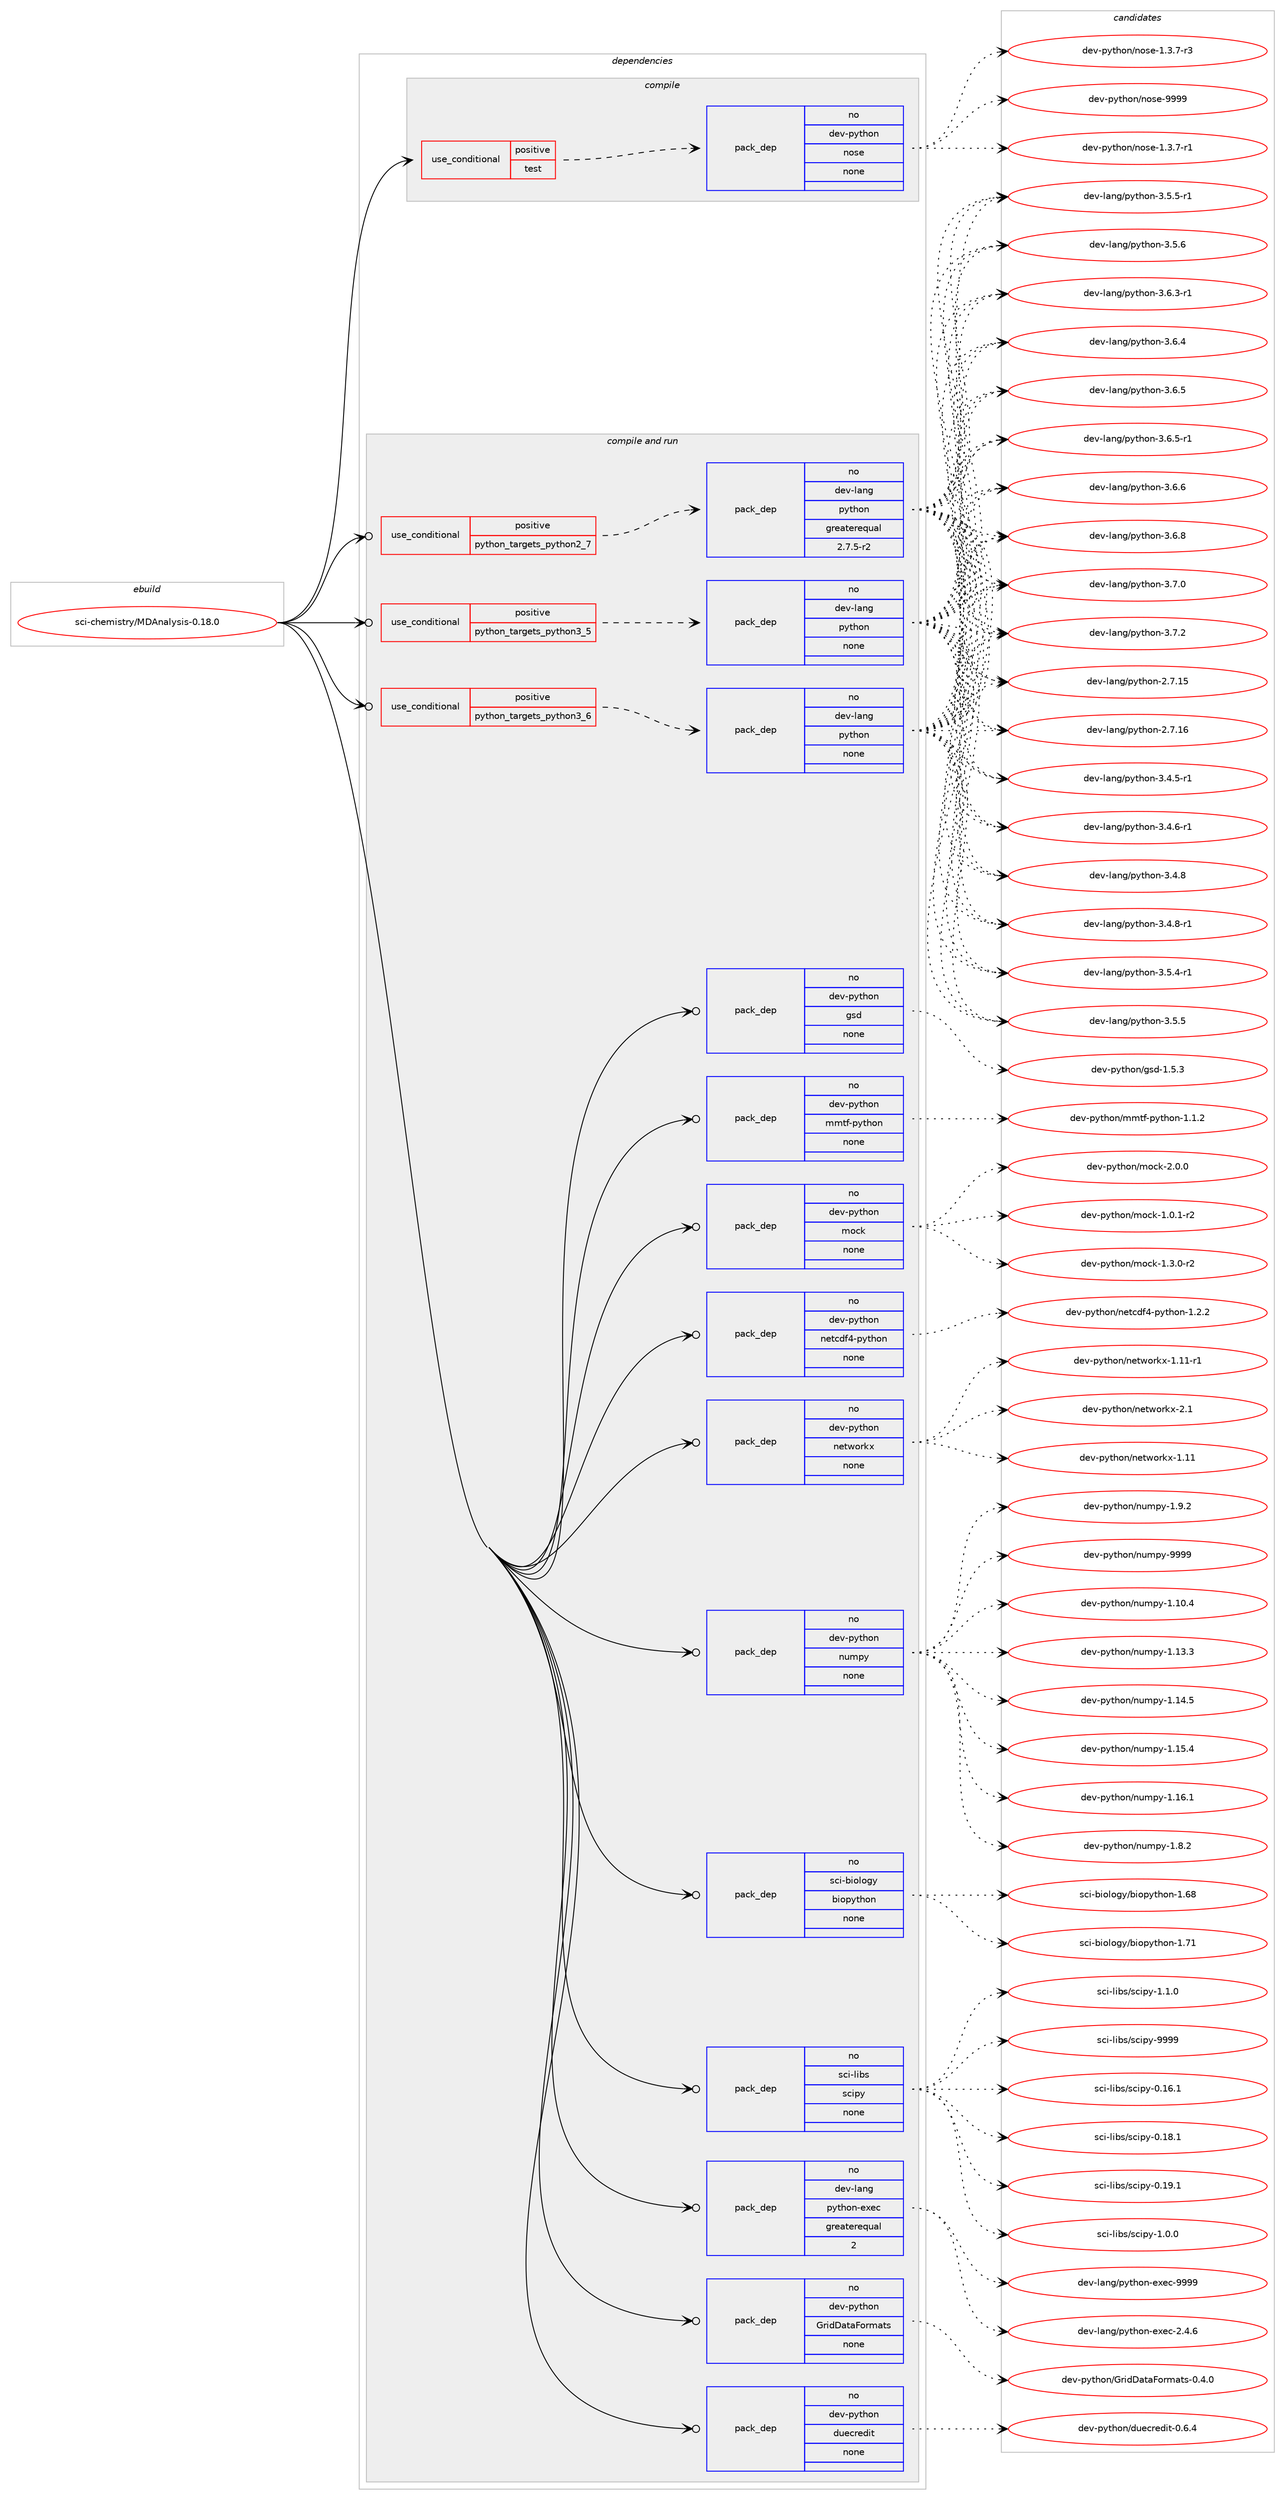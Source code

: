 digraph prolog {

# *************
# Graph options
# *************

newrank=true;
concentrate=true;
compound=true;
graph [rankdir=LR,fontname=Helvetica,fontsize=10,ranksep=1.5];#, ranksep=2.5, nodesep=0.2];
edge  [arrowhead=vee];
node  [fontname=Helvetica,fontsize=10];

# **********
# The ebuild
# **********

subgraph cluster_leftcol {
color=gray;
rank=same;
label=<<i>ebuild</i>>;
id [label="sci-chemistry/MDAnalysis-0.18.0", color=red, width=4, href="../sci-chemistry/MDAnalysis-0.18.0.svg"];
}

# ****************
# The dependencies
# ****************

subgraph cluster_midcol {
color=gray;
label=<<i>dependencies</i>>;
subgraph cluster_compile {
fillcolor="#eeeeee";
style=filled;
label=<<i>compile</i>>;
subgraph cond452248 {
dependency1687334 [label=<<TABLE BORDER="0" CELLBORDER="1" CELLSPACING="0" CELLPADDING="4"><TR><TD ROWSPAN="3" CELLPADDING="10">use_conditional</TD></TR><TR><TD>positive</TD></TR><TR><TD>test</TD></TR></TABLE>>, shape=none, color=red];
subgraph pack1207456 {
dependency1687335 [label=<<TABLE BORDER="0" CELLBORDER="1" CELLSPACING="0" CELLPADDING="4" WIDTH="220"><TR><TD ROWSPAN="6" CELLPADDING="30">pack_dep</TD></TR><TR><TD WIDTH="110">no</TD></TR><TR><TD>dev-python</TD></TR><TR><TD>nose</TD></TR><TR><TD>none</TD></TR><TR><TD></TD></TR></TABLE>>, shape=none, color=blue];
}
dependency1687334:e -> dependency1687335:w [weight=20,style="dashed",arrowhead="vee"];
}
id:e -> dependency1687334:w [weight=20,style="solid",arrowhead="vee"];
}
subgraph cluster_compileandrun {
fillcolor="#eeeeee";
style=filled;
label=<<i>compile and run</i>>;
subgraph cond452249 {
dependency1687336 [label=<<TABLE BORDER="0" CELLBORDER="1" CELLSPACING="0" CELLPADDING="4"><TR><TD ROWSPAN="3" CELLPADDING="10">use_conditional</TD></TR><TR><TD>positive</TD></TR><TR><TD>python_targets_python2_7</TD></TR></TABLE>>, shape=none, color=red];
subgraph pack1207457 {
dependency1687337 [label=<<TABLE BORDER="0" CELLBORDER="1" CELLSPACING="0" CELLPADDING="4" WIDTH="220"><TR><TD ROWSPAN="6" CELLPADDING="30">pack_dep</TD></TR><TR><TD WIDTH="110">no</TD></TR><TR><TD>dev-lang</TD></TR><TR><TD>python</TD></TR><TR><TD>greaterequal</TD></TR><TR><TD>2.7.5-r2</TD></TR></TABLE>>, shape=none, color=blue];
}
dependency1687336:e -> dependency1687337:w [weight=20,style="dashed",arrowhead="vee"];
}
id:e -> dependency1687336:w [weight=20,style="solid",arrowhead="odotvee"];
subgraph cond452250 {
dependency1687338 [label=<<TABLE BORDER="0" CELLBORDER="1" CELLSPACING="0" CELLPADDING="4"><TR><TD ROWSPAN="3" CELLPADDING="10">use_conditional</TD></TR><TR><TD>positive</TD></TR><TR><TD>python_targets_python3_5</TD></TR></TABLE>>, shape=none, color=red];
subgraph pack1207458 {
dependency1687339 [label=<<TABLE BORDER="0" CELLBORDER="1" CELLSPACING="0" CELLPADDING="4" WIDTH="220"><TR><TD ROWSPAN="6" CELLPADDING="30">pack_dep</TD></TR><TR><TD WIDTH="110">no</TD></TR><TR><TD>dev-lang</TD></TR><TR><TD>python</TD></TR><TR><TD>none</TD></TR><TR><TD></TD></TR></TABLE>>, shape=none, color=blue];
}
dependency1687338:e -> dependency1687339:w [weight=20,style="dashed",arrowhead="vee"];
}
id:e -> dependency1687338:w [weight=20,style="solid",arrowhead="odotvee"];
subgraph cond452251 {
dependency1687340 [label=<<TABLE BORDER="0" CELLBORDER="1" CELLSPACING="0" CELLPADDING="4"><TR><TD ROWSPAN="3" CELLPADDING="10">use_conditional</TD></TR><TR><TD>positive</TD></TR><TR><TD>python_targets_python3_6</TD></TR></TABLE>>, shape=none, color=red];
subgraph pack1207459 {
dependency1687341 [label=<<TABLE BORDER="0" CELLBORDER="1" CELLSPACING="0" CELLPADDING="4" WIDTH="220"><TR><TD ROWSPAN="6" CELLPADDING="30">pack_dep</TD></TR><TR><TD WIDTH="110">no</TD></TR><TR><TD>dev-lang</TD></TR><TR><TD>python</TD></TR><TR><TD>none</TD></TR><TR><TD></TD></TR></TABLE>>, shape=none, color=blue];
}
dependency1687340:e -> dependency1687341:w [weight=20,style="dashed",arrowhead="vee"];
}
id:e -> dependency1687340:w [weight=20,style="solid",arrowhead="odotvee"];
subgraph pack1207460 {
dependency1687342 [label=<<TABLE BORDER="0" CELLBORDER="1" CELLSPACING="0" CELLPADDING="4" WIDTH="220"><TR><TD ROWSPAN="6" CELLPADDING="30">pack_dep</TD></TR><TR><TD WIDTH="110">no</TD></TR><TR><TD>dev-lang</TD></TR><TR><TD>python-exec</TD></TR><TR><TD>greaterequal</TD></TR><TR><TD>2</TD></TR></TABLE>>, shape=none, color=blue];
}
id:e -> dependency1687342:w [weight=20,style="solid",arrowhead="odotvee"];
subgraph pack1207461 {
dependency1687343 [label=<<TABLE BORDER="0" CELLBORDER="1" CELLSPACING="0" CELLPADDING="4" WIDTH="220"><TR><TD ROWSPAN="6" CELLPADDING="30">pack_dep</TD></TR><TR><TD WIDTH="110">no</TD></TR><TR><TD>dev-python</TD></TR><TR><TD>GridDataFormats</TD></TR><TR><TD>none</TD></TR><TR><TD></TD></TR></TABLE>>, shape=none, color=blue];
}
id:e -> dependency1687343:w [weight=20,style="solid",arrowhead="odotvee"];
subgraph pack1207462 {
dependency1687344 [label=<<TABLE BORDER="0" CELLBORDER="1" CELLSPACING="0" CELLPADDING="4" WIDTH="220"><TR><TD ROWSPAN="6" CELLPADDING="30">pack_dep</TD></TR><TR><TD WIDTH="110">no</TD></TR><TR><TD>dev-python</TD></TR><TR><TD>duecredit</TD></TR><TR><TD>none</TD></TR><TR><TD></TD></TR></TABLE>>, shape=none, color=blue];
}
id:e -> dependency1687344:w [weight=20,style="solid",arrowhead="odotvee"];
subgraph pack1207463 {
dependency1687345 [label=<<TABLE BORDER="0" CELLBORDER="1" CELLSPACING="0" CELLPADDING="4" WIDTH="220"><TR><TD ROWSPAN="6" CELLPADDING="30">pack_dep</TD></TR><TR><TD WIDTH="110">no</TD></TR><TR><TD>dev-python</TD></TR><TR><TD>gsd</TD></TR><TR><TD>none</TD></TR><TR><TD></TD></TR></TABLE>>, shape=none, color=blue];
}
id:e -> dependency1687345:w [weight=20,style="solid",arrowhead="odotvee"];
subgraph pack1207464 {
dependency1687346 [label=<<TABLE BORDER="0" CELLBORDER="1" CELLSPACING="0" CELLPADDING="4" WIDTH="220"><TR><TD ROWSPAN="6" CELLPADDING="30">pack_dep</TD></TR><TR><TD WIDTH="110">no</TD></TR><TR><TD>dev-python</TD></TR><TR><TD>mmtf-python</TD></TR><TR><TD>none</TD></TR><TR><TD></TD></TR></TABLE>>, shape=none, color=blue];
}
id:e -> dependency1687346:w [weight=20,style="solid",arrowhead="odotvee"];
subgraph pack1207465 {
dependency1687347 [label=<<TABLE BORDER="0" CELLBORDER="1" CELLSPACING="0" CELLPADDING="4" WIDTH="220"><TR><TD ROWSPAN="6" CELLPADDING="30">pack_dep</TD></TR><TR><TD WIDTH="110">no</TD></TR><TR><TD>dev-python</TD></TR><TR><TD>mock</TD></TR><TR><TD>none</TD></TR><TR><TD></TD></TR></TABLE>>, shape=none, color=blue];
}
id:e -> dependency1687347:w [weight=20,style="solid",arrowhead="odotvee"];
subgraph pack1207466 {
dependency1687348 [label=<<TABLE BORDER="0" CELLBORDER="1" CELLSPACING="0" CELLPADDING="4" WIDTH="220"><TR><TD ROWSPAN="6" CELLPADDING="30">pack_dep</TD></TR><TR><TD WIDTH="110">no</TD></TR><TR><TD>dev-python</TD></TR><TR><TD>netcdf4-python</TD></TR><TR><TD>none</TD></TR><TR><TD></TD></TR></TABLE>>, shape=none, color=blue];
}
id:e -> dependency1687348:w [weight=20,style="solid",arrowhead="odotvee"];
subgraph pack1207467 {
dependency1687349 [label=<<TABLE BORDER="0" CELLBORDER="1" CELLSPACING="0" CELLPADDING="4" WIDTH="220"><TR><TD ROWSPAN="6" CELLPADDING="30">pack_dep</TD></TR><TR><TD WIDTH="110">no</TD></TR><TR><TD>dev-python</TD></TR><TR><TD>networkx</TD></TR><TR><TD>none</TD></TR><TR><TD></TD></TR></TABLE>>, shape=none, color=blue];
}
id:e -> dependency1687349:w [weight=20,style="solid",arrowhead="odotvee"];
subgraph pack1207468 {
dependency1687350 [label=<<TABLE BORDER="0" CELLBORDER="1" CELLSPACING="0" CELLPADDING="4" WIDTH="220"><TR><TD ROWSPAN="6" CELLPADDING="30">pack_dep</TD></TR><TR><TD WIDTH="110">no</TD></TR><TR><TD>dev-python</TD></TR><TR><TD>numpy</TD></TR><TR><TD>none</TD></TR><TR><TD></TD></TR></TABLE>>, shape=none, color=blue];
}
id:e -> dependency1687350:w [weight=20,style="solid",arrowhead="odotvee"];
subgraph pack1207469 {
dependency1687351 [label=<<TABLE BORDER="0" CELLBORDER="1" CELLSPACING="0" CELLPADDING="4" WIDTH="220"><TR><TD ROWSPAN="6" CELLPADDING="30">pack_dep</TD></TR><TR><TD WIDTH="110">no</TD></TR><TR><TD>sci-biology</TD></TR><TR><TD>biopython</TD></TR><TR><TD>none</TD></TR><TR><TD></TD></TR></TABLE>>, shape=none, color=blue];
}
id:e -> dependency1687351:w [weight=20,style="solid",arrowhead="odotvee"];
subgraph pack1207470 {
dependency1687352 [label=<<TABLE BORDER="0" CELLBORDER="1" CELLSPACING="0" CELLPADDING="4" WIDTH="220"><TR><TD ROWSPAN="6" CELLPADDING="30">pack_dep</TD></TR><TR><TD WIDTH="110">no</TD></TR><TR><TD>sci-libs</TD></TR><TR><TD>scipy</TD></TR><TR><TD>none</TD></TR><TR><TD></TD></TR></TABLE>>, shape=none, color=blue];
}
id:e -> dependency1687352:w [weight=20,style="solid",arrowhead="odotvee"];
}
subgraph cluster_run {
fillcolor="#eeeeee";
style=filled;
label=<<i>run</i>>;
}
}

# **************
# The candidates
# **************

subgraph cluster_choices {
rank=same;
color=gray;
label=<<i>candidates</i>>;

subgraph choice1207456 {
color=black;
nodesep=1;
choice10010111845112121116104111110471101111151014549465146554511449 [label="dev-python/nose-1.3.7-r1", color=red, width=4,href="../dev-python/nose-1.3.7-r1.svg"];
choice10010111845112121116104111110471101111151014549465146554511451 [label="dev-python/nose-1.3.7-r3", color=red, width=4,href="../dev-python/nose-1.3.7-r3.svg"];
choice10010111845112121116104111110471101111151014557575757 [label="dev-python/nose-9999", color=red, width=4,href="../dev-python/nose-9999.svg"];
dependency1687335:e -> choice10010111845112121116104111110471101111151014549465146554511449:w [style=dotted,weight="100"];
dependency1687335:e -> choice10010111845112121116104111110471101111151014549465146554511451:w [style=dotted,weight="100"];
dependency1687335:e -> choice10010111845112121116104111110471101111151014557575757:w [style=dotted,weight="100"];
}
subgraph choice1207457 {
color=black;
nodesep=1;
choice10010111845108971101034711212111610411111045504655464953 [label="dev-lang/python-2.7.15", color=red, width=4,href="../dev-lang/python-2.7.15.svg"];
choice10010111845108971101034711212111610411111045504655464954 [label="dev-lang/python-2.7.16", color=red, width=4,href="../dev-lang/python-2.7.16.svg"];
choice1001011184510897110103471121211161041111104551465246534511449 [label="dev-lang/python-3.4.5-r1", color=red, width=4,href="../dev-lang/python-3.4.5-r1.svg"];
choice1001011184510897110103471121211161041111104551465246544511449 [label="dev-lang/python-3.4.6-r1", color=red, width=4,href="../dev-lang/python-3.4.6-r1.svg"];
choice100101118451089711010347112121116104111110455146524656 [label="dev-lang/python-3.4.8", color=red, width=4,href="../dev-lang/python-3.4.8.svg"];
choice1001011184510897110103471121211161041111104551465246564511449 [label="dev-lang/python-3.4.8-r1", color=red, width=4,href="../dev-lang/python-3.4.8-r1.svg"];
choice1001011184510897110103471121211161041111104551465346524511449 [label="dev-lang/python-3.5.4-r1", color=red, width=4,href="../dev-lang/python-3.5.4-r1.svg"];
choice100101118451089711010347112121116104111110455146534653 [label="dev-lang/python-3.5.5", color=red, width=4,href="../dev-lang/python-3.5.5.svg"];
choice1001011184510897110103471121211161041111104551465346534511449 [label="dev-lang/python-3.5.5-r1", color=red, width=4,href="../dev-lang/python-3.5.5-r1.svg"];
choice100101118451089711010347112121116104111110455146534654 [label="dev-lang/python-3.5.6", color=red, width=4,href="../dev-lang/python-3.5.6.svg"];
choice1001011184510897110103471121211161041111104551465446514511449 [label="dev-lang/python-3.6.3-r1", color=red, width=4,href="../dev-lang/python-3.6.3-r1.svg"];
choice100101118451089711010347112121116104111110455146544652 [label="dev-lang/python-3.6.4", color=red, width=4,href="../dev-lang/python-3.6.4.svg"];
choice100101118451089711010347112121116104111110455146544653 [label="dev-lang/python-3.6.5", color=red, width=4,href="../dev-lang/python-3.6.5.svg"];
choice1001011184510897110103471121211161041111104551465446534511449 [label="dev-lang/python-3.6.5-r1", color=red, width=4,href="../dev-lang/python-3.6.5-r1.svg"];
choice100101118451089711010347112121116104111110455146544654 [label="dev-lang/python-3.6.6", color=red, width=4,href="../dev-lang/python-3.6.6.svg"];
choice100101118451089711010347112121116104111110455146544656 [label="dev-lang/python-3.6.8", color=red, width=4,href="../dev-lang/python-3.6.8.svg"];
choice100101118451089711010347112121116104111110455146554648 [label="dev-lang/python-3.7.0", color=red, width=4,href="../dev-lang/python-3.7.0.svg"];
choice100101118451089711010347112121116104111110455146554650 [label="dev-lang/python-3.7.2", color=red, width=4,href="../dev-lang/python-3.7.2.svg"];
dependency1687337:e -> choice10010111845108971101034711212111610411111045504655464953:w [style=dotted,weight="100"];
dependency1687337:e -> choice10010111845108971101034711212111610411111045504655464954:w [style=dotted,weight="100"];
dependency1687337:e -> choice1001011184510897110103471121211161041111104551465246534511449:w [style=dotted,weight="100"];
dependency1687337:e -> choice1001011184510897110103471121211161041111104551465246544511449:w [style=dotted,weight="100"];
dependency1687337:e -> choice100101118451089711010347112121116104111110455146524656:w [style=dotted,weight="100"];
dependency1687337:e -> choice1001011184510897110103471121211161041111104551465246564511449:w [style=dotted,weight="100"];
dependency1687337:e -> choice1001011184510897110103471121211161041111104551465346524511449:w [style=dotted,weight="100"];
dependency1687337:e -> choice100101118451089711010347112121116104111110455146534653:w [style=dotted,weight="100"];
dependency1687337:e -> choice1001011184510897110103471121211161041111104551465346534511449:w [style=dotted,weight="100"];
dependency1687337:e -> choice100101118451089711010347112121116104111110455146534654:w [style=dotted,weight="100"];
dependency1687337:e -> choice1001011184510897110103471121211161041111104551465446514511449:w [style=dotted,weight="100"];
dependency1687337:e -> choice100101118451089711010347112121116104111110455146544652:w [style=dotted,weight="100"];
dependency1687337:e -> choice100101118451089711010347112121116104111110455146544653:w [style=dotted,weight="100"];
dependency1687337:e -> choice1001011184510897110103471121211161041111104551465446534511449:w [style=dotted,weight="100"];
dependency1687337:e -> choice100101118451089711010347112121116104111110455146544654:w [style=dotted,weight="100"];
dependency1687337:e -> choice100101118451089711010347112121116104111110455146544656:w [style=dotted,weight="100"];
dependency1687337:e -> choice100101118451089711010347112121116104111110455146554648:w [style=dotted,weight="100"];
dependency1687337:e -> choice100101118451089711010347112121116104111110455146554650:w [style=dotted,weight="100"];
}
subgraph choice1207458 {
color=black;
nodesep=1;
choice10010111845108971101034711212111610411111045504655464953 [label="dev-lang/python-2.7.15", color=red, width=4,href="../dev-lang/python-2.7.15.svg"];
choice10010111845108971101034711212111610411111045504655464954 [label="dev-lang/python-2.7.16", color=red, width=4,href="../dev-lang/python-2.7.16.svg"];
choice1001011184510897110103471121211161041111104551465246534511449 [label="dev-lang/python-3.4.5-r1", color=red, width=4,href="../dev-lang/python-3.4.5-r1.svg"];
choice1001011184510897110103471121211161041111104551465246544511449 [label="dev-lang/python-3.4.6-r1", color=red, width=4,href="../dev-lang/python-3.4.6-r1.svg"];
choice100101118451089711010347112121116104111110455146524656 [label="dev-lang/python-3.4.8", color=red, width=4,href="../dev-lang/python-3.4.8.svg"];
choice1001011184510897110103471121211161041111104551465246564511449 [label="dev-lang/python-3.4.8-r1", color=red, width=4,href="../dev-lang/python-3.4.8-r1.svg"];
choice1001011184510897110103471121211161041111104551465346524511449 [label="dev-lang/python-3.5.4-r1", color=red, width=4,href="../dev-lang/python-3.5.4-r1.svg"];
choice100101118451089711010347112121116104111110455146534653 [label="dev-lang/python-3.5.5", color=red, width=4,href="../dev-lang/python-3.5.5.svg"];
choice1001011184510897110103471121211161041111104551465346534511449 [label="dev-lang/python-3.5.5-r1", color=red, width=4,href="../dev-lang/python-3.5.5-r1.svg"];
choice100101118451089711010347112121116104111110455146534654 [label="dev-lang/python-3.5.6", color=red, width=4,href="../dev-lang/python-3.5.6.svg"];
choice1001011184510897110103471121211161041111104551465446514511449 [label="dev-lang/python-3.6.3-r1", color=red, width=4,href="../dev-lang/python-3.6.3-r1.svg"];
choice100101118451089711010347112121116104111110455146544652 [label="dev-lang/python-3.6.4", color=red, width=4,href="../dev-lang/python-3.6.4.svg"];
choice100101118451089711010347112121116104111110455146544653 [label="dev-lang/python-3.6.5", color=red, width=4,href="../dev-lang/python-3.6.5.svg"];
choice1001011184510897110103471121211161041111104551465446534511449 [label="dev-lang/python-3.6.5-r1", color=red, width=4,href="../dev-lang/python-3.6.5-r1.svg"];
choice100101118451089711010347112121116104111110455146544654 [label="dev-lang/python-3.6.6", color=red, width=4,href="../dev-lang/python-3.6.6.svg"];
choice100101118451089711010347112121116104111110455146544656 [label="dev-lang/python-3.6.8", color=red, width=4,href="../dev-lang/python-3.6.8.svg"];
choice100101118451089711010347112121116104111110455146554648 [label="dev-lang/python-3.7.0", color=red, width=4,href="../dev-lang/python-3.7.0.svg"];
choice100101118451089711010347112121116104111110455146554650 [label="dev-lang/python-3.7.2", color=red, width=4,href="../dev-lang/python-3.7.2.svg"];
dependency1687339:e -> choice10010111845108971101034711212111610411111045504655464953:w [style=dotted,weight="100"];
dependency1687339:e -> choice10010111845108971101034711212111610411111045504655464954:w [style=dotted,weight="100"];
dependency1687339:e -> choice1001011184510897110103471121211161041111104551465246534511449:w [style=dotted,weight="100"];
dependency1687339:e -> choice1001011184510897110103471121211161041111104551465246544511449:w [style=dotted,weight="100"];
dependency1687339:e -> choice100101118451089711010347112121116104111110455146524656:w [style=dotted,weight="100"];
dependency1687339:e -> choice1001011184510897110103471121211161041111104551465246564511449:w [style=dotted,weight="100"];
dependency1687339:e -> choice1001011184510897110103471121211161041111104551465346524511449:w [style=dotted,weight="100"];
dependency1687339:e -> choice100101118451089711010347112121116104111110455146534653:w [style=dotted,weight="100"];
dependency1687339:e -> choice1001011184510897110103471121211161041111104551465346534511449:w [style=dotted,weight="100"];
dependency1687339:e -> choice100101118451089711010347112121116104111110455146534654:w [style=dotted,weight="100"];
dependency1687339:e -> choice1001011184510897110103471121211161041111104551465446514511449:w [style=dotted,weight="100"];
dependency1687339:e -> choice100101118451089711010347112121116104111110455146544652:w [style=dotted,weight="100"];
dependency1687339:e -> choice100101118451089711010347112121116104111110455146544653:w [style=dotted,weight="100"];
dependency1687339:e -> choice1001011184510897110103471121211161041111104551465446534511449:w [style=dotted,weight="100"];
dependency1687339:e -> choice100101118451089711010347112121116104111110455146544654:w [style=dotted,weight="100"];
dependency1687339:e -> choice100101118451089711010347112121116104111110455146544656:w [style=dotted,weight="100"];
dependency1687339:e -> choice100101118451089711010347112121116104111110455146554648:w [style=dotted,weight="100"];
dependency1687339:e -> choice100101118451089711010347112121116104111110455146554650:w [style=dotted,weight="100"];
}
subgraph choice1207459 {
color=black;
nodesep=1;
choice10010111845108971101034711212111610411111045504655464953 [label="dev-lang/python-2.7.15", color=red, width=4,href="../dev-lang/python-2.7.15.svg"];
choice10010111845108971101034711212111610411111045504655464954 [label="dev-lang/python-2.7.16", color=red, width=4,href="../dev-lang/python-2.7.16.svg"];
choice1001011184510897110103471121211161041111104551465246534511449 [label="dev-lang/python-3.4.5-r1", color=red, width=4,href="../dev-lang/python-3.4.5-r1.svg"];
choice1001011184510897110103471121211161041111104551465246544511449 [label="dev-lang/python-3.4.6-r1", color=red, width=4,href="../dev-lang/python-3.4.6-r1.svg"];
choice100101118451089711010347112121116104111110455146524656 [label="dev-lang/python-3.4.8", color=red, width=4,href="../dev-lang/python-3.4.8.svg"];
choice1001011184510897110103471121211161041111104551465246564511449 [label="dev-lang/python-3.4.8-r1", color=red, width=4,href="../dev-lang/python-3.4.8-r1.svg"];
choice1001011184510897110103471121211161041111104551465346524511449 [label="dev-lang/python-3.5.4-r1", color=red, width=4,href="../dev-lang/python-3.5.4-r1.svg"];
choice100101118451089711010347112121116104111110455146534653 [label="dev-lang/python-3.5.5", color=red, width=4,href="../dev-lang/python-3.5.5.svg"];
choice1001011184510897110103471121211161041111104551465346534511449 [label="dev-lang/python-3.5.5-r1", color=red, width=4,href="../dev-lang/python-3.5.5-r1.svg"];
choice100101118451089711010347112121116104111110455146534654 [label="dev-lang/python-3.5.6", color=red, width=4,href="../dev-lang/python-3.5.6.svg"];
choice1001011184510897110103471121211161041111104551465446514511449 [label="dev-lang/python-3.6.3-r1", color=red, width=4,href="../dev-lang/python-3.6.3-r1.svg"];
choice100101118451089711010347112121116104111110455146544652 [label="dev-lang/python-3.6.4", color=red, width=4,href="../dev-lang/python-3.6.4.svg"];
choice100101118451089711010347112121116104111110455146544653 [label="dev-lang/python-3.6.5", color=red, width=4,href="../dev-lang/python-3.6.5.svg"];
choice1001011184510897110103471121211161041111104551465446534511449 [label="dev-lang/python-3.6.5-r1", color=red, width=4,href="../dev-lang/python-3.6.5-r1.svg"];
choice100101118451089711010347112121116104111110455146544654 [label="dev-lang/python-3.6.6", color=red, width=4,href="../dev-lang/python-3.6.6.svg"];
choice100101118451089711010347112121116104111110455146544656 [label="dev-lang/python-3.6.8", color=red, width=4,href="../dev-lang/python-3.6.8.svg"];
choice100101118451089711010347112121116104111110455146554648 [label="dev-lang/python-3.7.0", color=red, width=4,href="../dev-lang/python-3.7.0.svg"];
choice100101118451089711010347112121116104111110455146554650 [label="dev-lang/python-3.7.2", color=red, width=4,href="../dev-lang/python-3.7.2.svg"];
dependency1687341:e -> choice10010111845108971101034711212111610411111045504655464953:w [style=dotted,weight="100"];
dependency1687341:e -> choice10010111845108971101034711212111610411111045504655464954:w [style=dotted,weight="100"];
dependency1687341:e -> choice1001011184510897110103471121211161041111104551465246534511449:w [style=dotted,weight="100"];
dependency1687341:e -> choice1001011184510897110103471121211161041111104551465246544511449:w [style=dotted,weight="100"];
dependency1687341:e -> choice100101118451089711010347112121116104111110455146524656:w [style=dotted,weight="100"];
dependency1687341:e -> choice1001011184510897110103471121211161041111104551465246564511449:w [style=dotted,weight="100"];
dependency1687341:e -> choice1001011184510897110103471121211161041111104551465346524511449:w [style=dotted,weight="100"];
dependency1687341:e -> choice100101118451089711010347112121116104111110455146534653:w [style=dotted,weight="100"];
dependency1687341:e -> choice1001011184510897110103471121211161041111104551465346534511449:w [style=dotted,weight="100"];
dependency1687341:e -> choice100101118451089711010347112121116104111110455146534654:w [style=dotted,weight="100"];
dependency1687341:e -> choice1001011184510897110103471121211161041111104551465446514511449:w [style=dotted,weight="100"];
dependency1687341:e -> choice100101118451089711010347112121116104111110455146544652:w [style=dotted,weight="100"];
dependency1687341:e -> choice100101118451089711010347112121116104111110455146544653:w [style=dotted,weight="100"];
dependency1687341:e -> choice1001011184510897110103471121211161041111104551465446534511449:w [style=dotted,weight="100"];
dependency1687341:e -> choice100101118451089711010347112121116104111110455146544654:w [style=dotted,weight="100"];
dependency1687341:e -> choice100101118451089711010347112121116104111110455146544656:w [style=dotted,weight="100"];
dependency1687341:e -> choice100101118451089711010347112121116104111110455146554648:w [style=dotted,weight="100"];
dependency1687341:e -> choice100101118451089711010347112121116104111110455146554650:w [style=dotted,weight="100"];
}
subgraph choice1207460 {
color=black;
nodesep=1;
choice1001011184510897110103471121211161041111104510112010199455046524654 [label="dev-lang/python-exec-2.4.6", color=red, width=4,href="../dev-lang/python-exec-2.4.6.svg"];
choice10010111845108971101034711212111610411111045101120101994557575757 [label="dev-lang/python-exec-9999", color=red, width=4,href="../dev-lang/python-exec-9999.svg"];
dependency1687342:e -> choice1001011184510897110103471121211161041111104510112010199455046524654:w [style=dotted,weight="100"];
dependency1687342:e -> choice10010111845108971101034711212111610411111045101120101994557575757:w [style=dotted,weight="100"];
}
subgraph choice1207461 {
color=black;
nodesep=1;
choice1001011184511212111610411111047711141051006897116977011111410997116115454846524648 [label="dev-python/GridDataFormats-0.4.0", color=red, width=4,href="../dev-python/GridDataFormats-0.4.0.svg"];
dependency1687343:e -> choice1001011184511212111610411111047711141051006897116977011111410997116115454846524648:w [style=dotted,weight="100"];
}
subgraph choice1207462 {
color=black;
nodesep=1;
choice100101118451121211161041111104710011710199114101100105116454846544652 [label="dev-python/duecredit-0.6.4", color=red, width=4,href="../dev-python/duecredit-0.6.4.svg"];
dependency1687344:e -> choice100101118451121211161041111104710011710199114101100105116454846544652:w [style=dotted,weight="100"];
}
subgraph choice1207463 {
color=black;
nodesep=1;
choice1001011184511212111610411111047103115100454946534651 [label="dev-python/gsd-1.5.3", color=red, width=4,href="../dev-python/gsd-1.5.3.svg"];
dependency1687345:e -> choice1001011184511212111610411111047103115100454946534651:w [style=dotted,weight="100"];
}
subgraph choice1207464 {
color=black;
nodesep=1;
choice100101118451121211161041111104710910911610245112121116104111110454946494650 [label="dev-python/mmtf-python-1.1.2", color=red, width=4,href="../dev-python/mmtf-python-1.1.2.svg"];
dependency1687346:e -> choice100101118451121211161041111104710910911610245112121116104111110454946494650:w [style=dotted,weight="100"];
}
subgraph choice1207465 {
color=black;
nodesep=1;
choice1001011184511212111610411111047109111991074549464846494511450 [label="dev-python/mock-1.0.1-r2", color=red, width=4,href="../dev-python/mock-1.0.1-r2.svg"];
choice1001011184511212111610411111047109111991074549465146484511450 [label="dev-python/mock-1.3.0-r2", color=red, width=4,href="../dev-python/mock-1.3.0-r2.svg"];
choice100101118451121211161041111104710911199107455046484648 [label="dev-python/mock-2.0.0", color=red, width=4,href="../dev-python/mock-2.0.0.svg"];
dependency1687347:e -> choice1001011184511212111610411111047109111991074549464846494511450:w [style=dotted,weight="100"];
dependency1687347:e -> choice1001011184511212111610411111047109111991074549465146484511450:w [style=dotted,weight="100"];
dependency1687347:e -> choice100101118451121211161041111104710911199107455046484648:w [style=dotted,weight="100"];
}
subgraph choice1207466 {
color=black;
nodesep=1;
choice1001011184511212111610411111047110101116991001025245112121116104111110454946504650 [label="dev-python/netcdf4-python-1.2.2", color=red, width=4,href="../dev-python/netcdf4-python-1.2.2.svg"];
dependency1687348:e -> choice1001011184511212111610411111047110101116991001025245112121116104111110454946504650:w [style=dotted,weight="100"];
}
subgraph choice1207467 {
color=black;
nodesep=1;
choice10010111845112121116104111110471101011161191111141071204549464949 [label="dev-python/networkx-1.11", color=red, width=4,href="../dev-python/networkx-1.11.svg"];
choice100101118451121211161041111104711010111611911111410712045494649494511449 [label="dev-python/networkx-1.11-r1", color=red, width=4,href="../dev-python/networkx-1.11-r1.svg"];
choice100101118451121211161041111104711010111611911111410712045504649 [label="dev-python/networkx-2.1", color=red, width=4,href="../dev-python/networkx-2.1.svg"];
dependency1687349:e -> choice10010111845112121116104111110471101011161191111141071204549464949:w [style=dotted,weight="100"];
dependency1687349:e -> choice100101118451121211161041111104711010111611911111410712045494649494511449:w [style=dotted,weight="100"];
dependency1687349:e -> choice100101118451121211161041111104711010111611911111410712045504649:w [style=dotted,weight="100"];
}
subgraph choice1207468 {
color=black;
nodesep=1;
choice100101118451121211161041111104711011710911212145494649484652 [label="dev-python/numpy-1.10.4", color=red, width=4,href="../dev-python/numpy-1.10.4.svg"];
choice100101118451121211161041111104711011710911212145494649514651 [label="dev-python/numpy-1.13.3", color=red, width=4,href="../dev-python/numpy-1.13.3.svg"];
choice100101118451121211161041111104711011710911212145494649524653 [label="dev-python/numpy-1.14.5", color=red, width=4,href="../dev-python/numpy-1.14.5.svg"];
choice100101118451121211161041111104711011710911212145494649534652 [label="dev-python/numpy-1.15.4", color=red, width=4,href="../dev-python/numpy-1.15.4.svg"];
choice100101118451121211161041111104711011710911212145494649544649 [label="dev-python/numpy-1.16.1", color=red, width=4,href="../dev-python/numpy-1.16.1.svg"];
choice1001011184511212111610411111047110117109112121454946564650 [label="dev-python/numpy-1.8.2", color=red, width=4,href="../dev-python/numpy-1.8.2.svg"];
choice1001011184511212111610411111047110117109112121454946574650 [label="dev-python/numpy-1.9.2", color=red, width=4,href="../dev-python/numpy-1.9.2.svg"];
choice10010111845112121116104111110471101171091121214557575757 [label="dev-python/numpy-9999", color=red, width=4,href="../dev-python/numpy-9999.svg"];
dependency1687350:e -> choice100101118451121211161041111104711011710911212145494649484652:w [style=dotted,weight="100"];
dependency1687350:e -> choice100101118451121211161041111104711011710911212145494649514651:w [style=dotted,weight="100"];
dependency1687350:e -> choice100101118451121211161041111104711011710911212145494649524653:w [style=dotted,weight="100"];
dependency1687350:e -> choice100101118451121211161041111104711011710911212145494649534652:w [style=dotted,weight="100"];
dependency1687350:e -> choice100101118451121211161041111104711011710911212145494649544649:w [style=dotted,weight="100"];
dependency1687350:e -> choice1001011184511212111610411111047110117109112121454946564650:w [style=dotted,weight="100"];
dependency1687350:e -> choice1001011184511212111610411111047110117109112121454946574650:w [style=dotted,weight="100"];
dependency1687350:e -> choice10010111845112121116104111110471101171091121214557575757:w [style=dotted,weight="100"];
}
subgraph choice1207469 {
color=black;
nodesep=1;
choice11599105459810511110811110312147981051111121211161041111104549465456 [label="sci-biology/biopython-1.68", color=red, width=4,href="../sci-biology/biopython-1.68.svg"];
choice11599105459810511110811110312147981051111121211161041111104549465549 [label="sci-biology/biopython-1.71", color=red, width=4,href="../sci-biology/biopython-1.71.svg"];
dependency1687351:e -> choice11599105459810511110811110312147981051111121211161041111104549465456:w [style=dotted,weight="100"];
dependency1687351:e -> choice11599105459810511110811110312147981051111121211161041111104549465549:w [style=dotted,weight="100"];
}
subgraph choice1207470 {
color=black;
nodesep=1;
choice115991054510810598115471159910511212145484649544649 [label="sci-libs/scipy-0.16.1", color=red, width=4,href="../sci-libs/scipy-0.16.1.svg"];
choice115991054510810598115471159910511212145484649564649 [label="sci-libs/scipy-0.18.1", color=red, width=4,href="../sci-libs/scipy-0.18.1.svg"];
choice115991054510810598115471159910511212145484649574649 [label="sci-libs/scipy-0.19.1", color=red, width=4,href="../sci-libs/scipy-0.19.1.svg"];
choice1159910545108105981154711599105112121454946484648 [label="sci-libs/scipy-1.0.0", color=red, width=4,href="../sci-libs/scipy-1.0.0.svg"];
choice1159910545108105981154711599105112121454946494648 [label="sci-libs/scipy-1.1.0", color=red, width=4,href="../sci-libs/scipy-1.1.0.svg"];
choice11599105451081059811547115991051121214557575757 [label="sci-libs/scipy-9999", color=red, width=4,href="../sci-libs/scipy-9999.svg"];
dependency1687352:e -> choice115991054510810598115471159910511212145484649544649:w [style=dotted,weight="100"];
dependency1687352:e -> choice115991054510810598115471159910511212145484649564649:w [style=dotted,weight="100"];
dependency1687352:e -> choice115991054510810598115471159910511212145484649574649:w [style=dotted,weight="100"];
dependency1687352:e -> choice1159910545108105981154711599105112121454946484648:w [style=dotted,weight="100"];
dependency1687352:e -> choice1159910545108105981154711599105112121454946494648:w [style=dotted,weight="100"];
dependency1687352:e -> choice11599105451081059811547115991051121214557575757:w [style=dotted,weight="100"];
}
}

}
